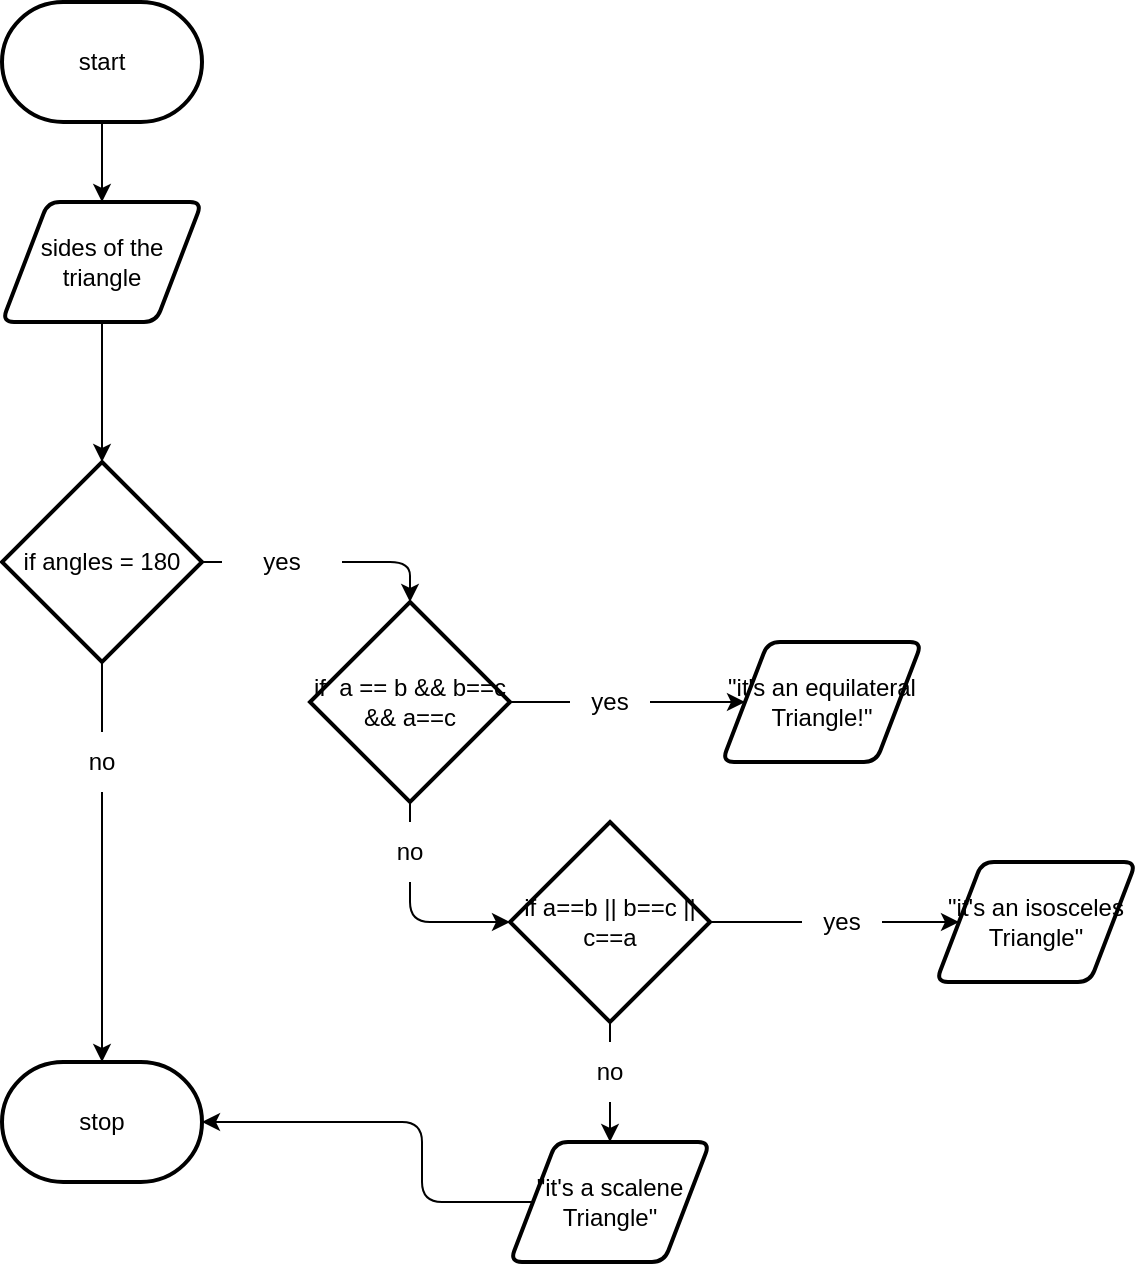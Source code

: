 <mxfile>
    <diagram id="unaX6EWB9vhSAovn8_0t" name="Page-1">
        <mxGraphModel dx="594" dy="561" grid="1" gridSize="10" guides="1" tooltips="1" connect="1" arrows="1" fold="1" page="1" pageScale="1" pageWidth="827" pageHeight="1169" math="0" shadow="0">
            <root>
                <mxCell id="0"/>
                <mxCell id="1" parent="0"/>
                <mxCell id="5" value="" style="edgeStyle=none;html=1;" edge="1" parent="1" source="2" target="4">
                    <mxGeometry relative="1" as="geometry"/>
                </mxCell>
                <mxCell id="2" value="start" style="strokeWidth=2;html=1;shape=mxgraph.flowchart.terminator;whiteSpace=wrap;" parent="1" vertex="1">
                    <mxGeometry x="260" y="160" width="100" height="60" as="geometry"/>
                </mxCell>
                <mxCell id="8" value="" style="edgeStyle=none;html=1;startArrow=none;" edge="1" parent="1" source="23" target="7">
                    <mxGeometry relative="1" as="geometry"/>
                </mxCell>
                <mxCell id="11" value="" style="edgeStyle=none;html=1;startArrow=none;" edge="1" parent="1" source="21" target="10">
                    <mxGeometry relative="1" as="geometry">
                        <Array as="points">
                            <mxPoint x="464" y="440"/>
                        </Array>
                    </mxGeometry>
                </mxCell>
                <mxCell id="3" value="if angles = 180" style="strokeWidth=2;html=1;shape=mxgraph.flowchart.decision;whiteSpace=wrap;" vertex="1" parent="1">
                    <mxGeometry x="260" y="390" width="100" height="100" as="geometry"/>
                </mxCell>
                <mxCell id="6" value="" style="edgeStyle=none;html=1;" edge="1" parent="1" source="4" target="3">
                    <mxGeometry relative="1" as="geometry"/>
                </mxCell>
                <mxCell id="4" value="sides of the triangle" style="shape=parallelogram;html=1;strokeWidth=2;perimeter=parallelogramPerimeter;whiteSpace=wrap;rounded=1;arcSize=12;size=0.23;" vertex="1" parent="1">
                    <mxGeometry x="260" y="260" width="100" height="60" as="geometry"/>
                </mxCell>
                <mxCell id="7" value="stop" style="strokeWidth=2;html=1;shape=mxgraph.flowchart.terminator;whiteSpace=wrap;" vertex="1" parent="1">
                    <mxGeometry x="260" y="690" width="100" height="60" as="geometry"/>
                </mxCell>
                <mxCell id="13" value="" style="edgeStyle=none;html=1;startArrow=none;" edge="1" parent="1" source="24" target="12">
                    <mxGeometry relative="1" as="geometry"/>
                </mxCell>
                <mxCell id="15" value="" style="edgeStyle=none;html=1;startArrow=none;" edge="1" parent="1" source="26" target="14">
                    <mxGeometry relative="1" as="geometry">
                        <Array as="points">
                            <mxPoint x="464" y="620"/>
                        </Array>
                    </mxGeometry>
                </mxCell>
                <mxCell id="10" value="if&amp;nbsp; a == b &amp;amp;&amp;amp; b==c &amp;amp;&amp;amp; a==c" style="strokeWidth=2;html=1;shape=mxgraph.flowchart.decision;whiteSpace=wrap;" vertex="1" parent="1">
                    <mxGeometry x="414" y="460" width="100" height="100" as="geometry"/>
                </mxCell>
                <mxCell id="12" value="&quot;it's an equilateral Triangle!&quot;" style="shape=parallelogram;html=1;strokeWidth=2;perimeter=parallelogramPerimeter;whiteSpace=wrap;rounded=1;arcSize=12;size=0.23;" vertex="1" parent="1">
                    <mxGeometry x="620" y="480" width="100" height="60" as="geometry"/>
                </mxCell>
                <mxCell id="17" value="" style="edgeStyle=none;html=1;startArrow=none;" edge="1" parent="1" source="29" target="16">
                    <mxGeometry relative="1" as="geometry"/>
                </mxCell>
                <mxCell id="19" value="" style="edgeStyle=none;html=1;startArrow=none;" edge="1" parent="1" source="31" target="18">
                    <mxGeometry relative="1" as="geometry"/>
                </mxCell>
                <mxCell id="14" value="if a==b || b==c || c==a" style="strokeWidth=2;html=1;shape=mxgraph.flowchart.decision;whiteSpace=wrap;" vertex="1" parent="1">
                    <mxGeometry x="514" y="570" width="100" height="100" as="geometry"/>
                </mxCell>
                <mxCell id="16" value="&quot;it's an isosceles Triangle&quot;" style="shape=parallelogram;html=1;strokeWidth=2;perimeter=parallelogramPerimeter;whiteSpace=wrap;rounded=1;arcSize=12;size=0.23;" vertex="1" parent="1">
                    <mxGeometry x="727" y="590" width="100" height="60" as="geometry"/>
                </mxCell>
                <mxCell id="20" style="edgeStyle=none;html=1;entryX=1;entryY=0.5;entryDx=0;entryDy=0;entryPerimeter=0;" edge="1" parent="1" source="18" target="7">
                    <mxGeometry relative="1" as="geometry">
                        <Array as="points">
                            <mxPoint x="470" y="760"/>
                            <mxPoint x="470" y="720"/>
                        </Array>
                    </mxGeometry>
                </mxCell>
                <mxCell id="18" value="&quot;it's a scalene Triangle&quot;" style="shape=parallelogram;html=1;strokeWidth=2;perimeter=parallelogramPerimeter;whiteSpace=wrap;rounded=1;arcSize=12;size=0.23;" vertex="1" parent="1">
                    <mxGeometry x="514" y="730" width="100" height="60" as="geometry"/>
                </mxCell>
                <mxCell id="21" value="yes" style="text;html=1;strokeColor=none;fillColor=none;align=center;verticalAlign=middle;whiteSpace=wrap;rounded=0;" vertex="1" parent="1">
                    <mxGeometry x="370" y="425" width="60" height="30" as="geometry"/>
                </mxCell>
                <mxCell id="22" value="" style="edgeStyle=none;html=1;endArrow=none;" edge="1" parent="1" source="3" target="21">
                    <mxGeometry relative="1" as="geometry">
                        <mxPoint x="360" y="440" as="sourcePoint"/>
                        <mxPoint x="464" y="460" as="targetPoint"/>
                        <Array as="points"/>
                    </mxGeometry>
                </mxCell>
                <mxCell id="24" value="yes" style="text;html=1;strokeColor=none;fillColor=none;align=center;verticalAlign=middle;whiteSpace=wrap;rounded=0;" vertex="1" parent="1">
                    <mxGeometry x="544" y="495" width="40" height="30" as="geometry"/>
                </mxCell>
                <mxCell id="25" value="" style="edgeStyle=none;html=1;endArrow=none;" edge="1" parent="1" source="10" target="24">
                    <mxGeometry relative="1" as="geometry">
                        <mxPoint x="514" y="510" as="sourcePoint"/>
                        <mxPoint x="591.5" y="510" as="targetPoint"/>
                    </mxGeometry>
                </mxCell>
                <mxCell id="26" value="no" style="text;html=1;strokeColor=none;fillColor=none;align=center;verticalAlign=middle;whiteSpace=wrap;rounded=0;" vertex="1" parent="1">
                    <mxGeometry x="449" y="570" width="30" height="30" as="geometry"/>
                </mxCell>
                <mxCell id="28" value="" style="edgeStyle=none;html=1;endArrow=none;" edge="1" parent="1" source="10" target="26">
                    <mxGeometry relative="1" as="geometry">
                        <mxPoint x="464" y="560" as="sourcePoint"/>
                        <mxPoint x="514" y="620" as="targetPoint"/>
                        <Array as="points"/>
                    </mxGeometry>
                </mxCell>
                <mxCell id="29" value="yes" style="text;html=1;strokeColor=none;fillColor=none;align=center;verticalAlign=middle;whiteSpace=wrap;rounded=0;" vertex="1" parent="1">
                    <mxGeometry x="660" y="605" width="40" height="30" as="geometry"/>
                </mxCell>
                <mxCell id="30" value="" style="edgeStyle=none;html=1;endArrow=none;" edge="1" parent="1" source="14" target="29">
                    <mxGeometry relative="1" as="geometry">
                        <mxPoint x="614" y="618.984" as="sourcePoint"/>
                        <mxPoint x="771.198" y="615.789" as="targetPoint"/>
                    </mxGeometry>
                </mxCell>
                <mxCell id="31" value="no" style="text;html=1;strokeColor=none;fillColor=none;align=center;verticalAlign=middle;whiteSpace=wrap;rounded=0;" vertex="1" parent="1">
                    <mxGeometry x="551" y="680" width="26" height="30" as="geometry"/>
                </mxCell>
                <mxCell id="32" value="" style="edgeStyle=none;html=1;endArrow=none;" edge="1" parent="1" source="14" target="31">
                    <mxGeometry relative="1" as="geometry">
                        <mxPoint x="564" y="670" as="sourcePoint"/>
                        <mxPoint x="564" y="730" as="targetPoint"/>
                    </mxGeometry>
                </mxCell>
                <mxCell id="23" value="no" style="text;html=1;strokeColor=none;fillColor=none;align=center;verticalAlign=middle;whiteSpace=wrap;rounded=0;" vertex="1" parent="1">
                    <mxGeometry x="280" y="525" width="60" height="30" as="geometry"/>
                </mxCell>
                <mxCell id="33" value="" style="edgeStyle=none;html=1;endArrow=none;" edge="1" parent="1" source="3" target="23">
                    <mxGeometry relative="1" as="geometry">
                        <mxPoint x="310" y="490" as="sourcePoint"/>
                        <mxPoint x="310" y="690" as="targetPoint"/>
                    </mxGeometry>
                </mxCell>
            </root>
        </mxGraphModel>
    </diagram>
</mxfile>
